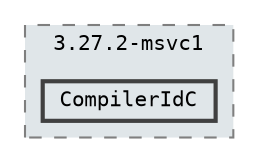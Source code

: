 digraph "C:/Users/s239074/Documents/ogl_renderer/thirdparty/assimp/out/build/x64-Debug/CMakeFiles/3.27.2-msvc1/CompilerIdC"
{
 // LATEX_PDF_SIZE
  bgcolor="transparent";
  edge [fontname=Terminal,fontsize=10,labelfontname=Helvetica,labelfontsize=10];
  node [fontname=Terminal,fontsize=10,shape=box,height=0.2,width=0.4];
  compound=true
  subgraph clusterdir_8d3593838d07c6abd797ad356cc1aec3 {
    graph [ bgcolor="#e0e6e9", pencolor="grey50", label="3.27.2-msvc1", fontname=Terminal,fontsize=10 style="filled,dashed", URL="dir_8d3593838d07c6abd797ad356cc1aec3.html",tooltip=""]
  dir_3f4637ab57127be6d927a181d11bb630 [label="CompilerIdC", fillcolor="#e0e6e9", color="grey25", style="filled,bold", URL="dir_3f4637ab57127be6d927a181d11bb630.html",tooltip=""];
  }
}
